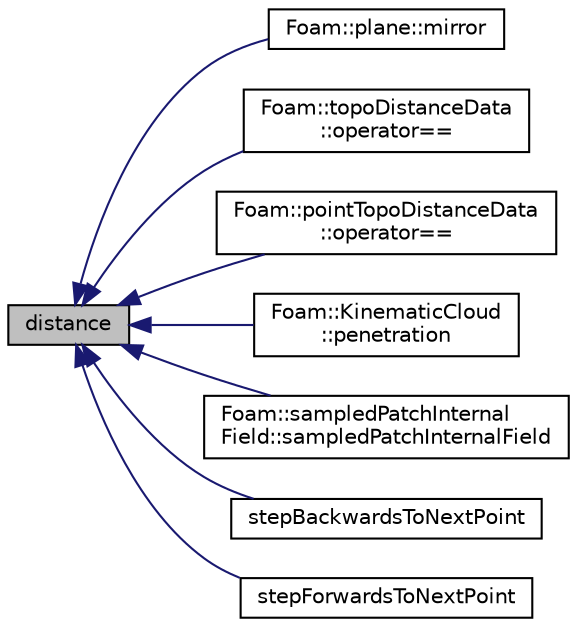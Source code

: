 digraph "distance"
{
  bgcolor="transparent";
  edge [fontname="Helvetica",fontsize="10",labelfontname="Helvetica",labelfontsize="10"];
  node [fontname="Helvetica",fontsize="10",shape=record];
  rankdir="LR";
  Node1 [label="distance",height=0.2,width=0.4,color="black", fillcolor="grey75", style="filled", fontcolor="black"];
  Node1 -> Node2 [dir="back",color="midnightblue",fontsize="10",style="solid",fontname="Helvetica"];
  Node2 [label="Foam::plane::mirror",height=0.2,width=0.4,color="black",URL="$a01856.html#a201bf6a76844bf0691a1a21ff5e6abd5",tooltip="Mirror the supplied point in the plane. Return the mirrored point. "];
  Node1 -> Node3 [dir="back",color="midnightblue",fontsize="10",style="solid",fontname="Helvetica"];
  Node3 [label="Foam::topoDistanceData\l::operator==",height=0.2,width=0.4,color="black",URL="$a02633.html#a5da735ce46ba6e772331bc46d971c7c9"];
  Node1 -> Node4 [dir="back",color="midnightblue",fontsize="10",style="solid",fontname="Helvetica"];
  Node4 [label="Foam::pointTopoDistanceData\l::operator==",height=0.2,width=0.4,color="black",URL="$a01901.html#aa7ed85d8f40def5c4b4946e55b30a915"];
  Node1 -> Node5 [dir="back",color="midnightblue",fontsize="10",style="solid",fontname="Helvetica"];
  Node5 [label="Foam::KinematicCloud\l::penetration",height=0.2,width=0.4,color="black",URL="$a01231.html#aa8e8605f7454fbb76092407fb1906597",tooltip="Penetration for fraction [0-1] of the current total mass. "];
  Node1 -> Node6 [dir="back",color="midnightblue",fontsize="10",style="solid",fontname="Helvetica"];
  Node6 [label="Foam::sampledPatchInternal\lField::sampledPatchInternalField",height=0.2,width=0.4,color="black",URL="$a02226.html#a3aee63f01712c7a45299253ce06e5b1d",tooltip="Construct from dictionary. "];
  Node1 -> Node7 [dir="back",color="midnightblue",fontsize="10",style="solid",fontname="Helvetica"];
  Node7 [label="stepBackwardsToNextPoint",height=0.2,width=0.4,color="black",URL="$a10725.html#a370957775203c2fb236711441d778273"];
  Node1 -> Node8 [dir="back",color="midnightblue",fontsize="10",style="solid",fontname="Helvetica"];
  Node8 [label="stepForwardsToNextPoint",height=0.2,width=0.4,color="black",URL="$a10725.html#af4d31a25cf140f175475f9115eba0c96"];
}
